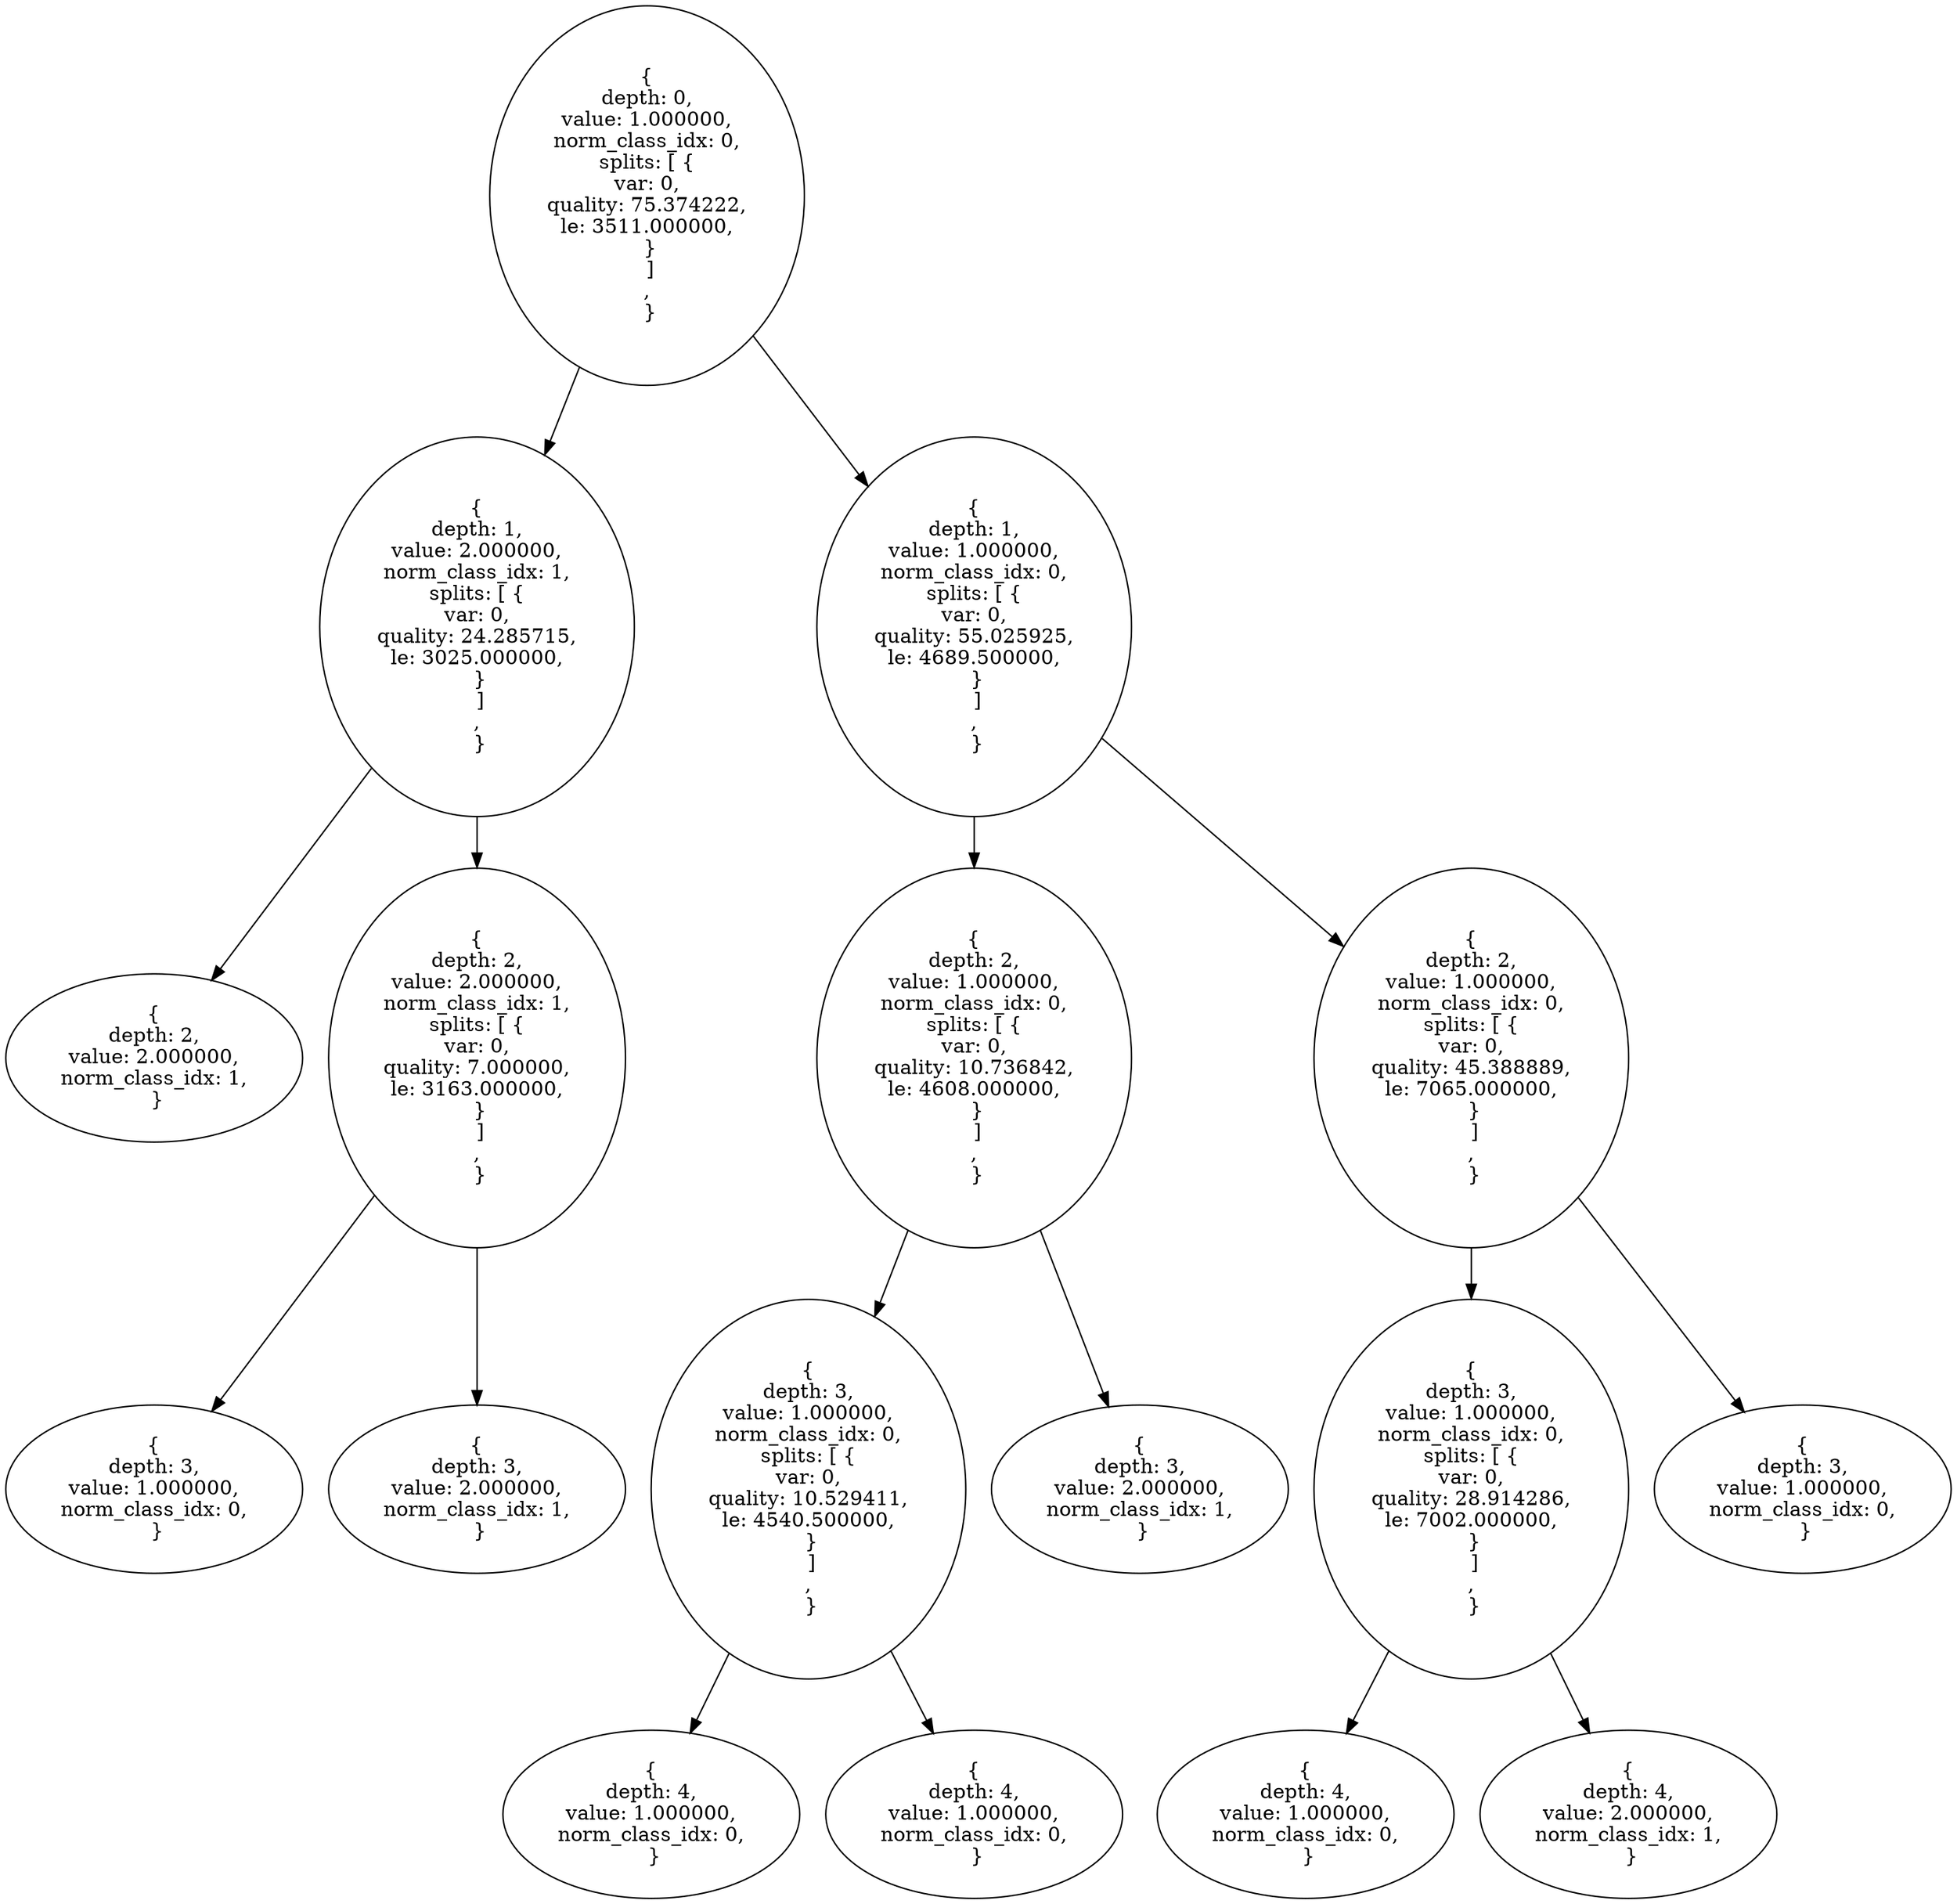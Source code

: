 digraph G {tree_0_d_0_n_0 [ label="{
depth: 0,
value: 1.000000,
norm_class_idx: 0,
splits: [ {
var: 0,
quality: 75.374222,
le: 3511.000000,
 }
 ]
,
 }
" ];
tree_0_d_1_n_1 [ label="{
depth: 1,
value: 2.000000,
norm_class_idx: 1,
splits: [ {
var: 0,
quality: 24.285715,
le: 3025.000000,
 }
 ]
,
 }
" ];
tree_0_d_2_n_2 [ label="{
depth: 2,
value: 2.000000,
norm_class_idx: 1,
 }
" ];
tree_0_d_2_n_3 [ label="{
depth: 2,
value: 2.000000,
norm_class_idx: 1,
splits: [ {
var: 0,
quality: 7.000000,
le: 3163.000000,
 }
 ]
,
 }
" ];
tree_0_d_3_n_4 [ label="{
depth: 3,
value: 1.000000,
norm_class_idx: 0,
 }
" ];
tree_0_d_3_n_5 [ label="{
depth: 3,
value: 2.000000,
norm_class_idx: 1,
 }
" ];
tree_0_d_1_n_6 [ label="{
depth: 1,
value: 1.000000,
norm_class_idx: 0,
splits: [ {
var: 0,
quality: 55.025925,
le: 4689.500000,
 }
 ]
,
 }
" ];
tree_0_d_2_n_7 [ label="{
depth: 2,
value: 1.000000,
norm_class_idx: 0,
splits: [ {
var: 0,
quality: 10.736842,
le: 4608.000000,
 }
 ]
,
 }
" ];
tree_0_d_3_n_8 [ label="{
depth: 3,
value: 1.000000,
norm_class_idx: 0,
splits: [ {
var: 0,
quality: 10.529411,
le: 4540.500000,
 }
 ]
,
 }
" ];
tree_0_d_4_n_9 [ label="{
depth: 4,
value: 1.000000,
norm_class_idx: 0,
 }
" ];
tree_0_d_4_n_10 [ label="{
depth: 4,
value: 1.000000,
norm_class_idx: 0,
 }
" ];
tree_0_d_3_n_11 [ label="{
depth: 3,
value: 2.000000,
norm_class_idx: 1,
 }
" ];
tree_0_d_2_n_12 [ label="{
depth: 2,
value: 1.000000,
norm_class_idx: 0,
splits: [ {
var: 0,
quality: 45.388889,
le: 7065.000000,
 }
 ]
,
 }
" ];
tree_0_d_3_n_13 [ label="{
depth: 3,
value: 1.000000,
norm_class_idx: 0,
splits: [ {
var: 0,
quality: 28.914286,
le: 7002.000000,
 }
 ]
,
 }
" ];
tree_0_d_4_n_14 [ label="{
depth: 4,
value: 1.000000,
norm_class_idx: 0,
 }
" ];
tree_0_d_4_n_15 [ label="{
depth: 4,
value: 2.000000,
norm_class_idx: 1,
 }
" ];
tree_0_d_3_n_16 [ label="{
depth: 3,
value: 1.000000,
norm_class_idx: 0,
 }
" ];
tree_0_d_0_n_0 -> tree_0_d_1_n_1;
tree_0_d_1_n_1 -> tree_0_d_2_n_2;
tree_0_d_1_n_1 -> tree_0_d_2_n_3;
tree_0_d_2_n_3 -> tree_0_d_3_n_4;
tree_0_d_2_n_3 -> tree_0_d_3_n_5;
tree_0_d_0_n_0 -> tree_0_d_1_n_6;
tree_0_d_1_n_6 -> tree_0_d_2_n_7;
tree_0_d_2_n_7 -> tree_0_d_3_n_8;
tree_0_d_3_n_8 -> tree_0_d_4_n_9;
tree_0_d_3_n_8 -> tree_0_d_4_n_10;
tree_0_d_2_n_7 -> tree_0_d_3_n_11;
tree_0_d_1_n_6 -> tree_0_d_2_n_12;
tree_0_d_2_n_12 -> tree_0_d_3_n_13;
tree_0_d_3_n_13 -> tree_0_d_4_n_14;
tree_0_d_3_n_13 -> tree_0_d_4_n_15;
tree_0_d_2_n_12 -> tree_0_d_3_n_16;

}